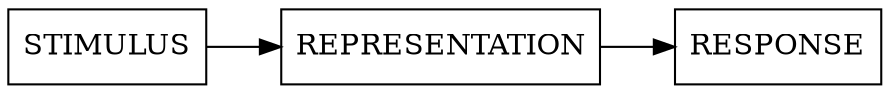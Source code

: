 digraph G
{
graph [rankdir=LR];
        node [shape = record,margin=0];

        node0 [ label ="  STIMULUS ", margin=0.1];
        node1 [ label ="REPRESENTATION", margin=0.1];
        node2 [ label =" RESPONSE ", margin=0.1];
  

        "node0":f0 -> "node1":f1;
        "node1":f2 -> "node2":f1;

      //  "node1" -> "node4":f1;
     //   "node1":f2 -> "node6":f1;
     //   "node4":f0 -> "node7":f1;
    //    "node4":f2 -> "node3":f1;

      //  "node2":f0 -> "node5":f1;
      //  "node2":f2 -> "node9":f1;
//
      //  "node9":f0 -> "node8":f1;
      //  "node9":f2 -> "node10":f1;
}
